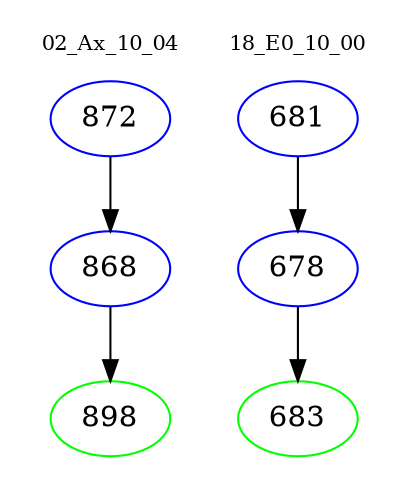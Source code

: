 digraph{
subgraph cluster_0 {
color = white
label = "02_Ax_10_04";
fontsize=10;
T0_872 [label="872", color="blue"]
T0_872 -> T0_868 [color="black"]
T0_868 [label="868", color="blue"]
T0_868 -> T0_898 [color="black"]
T0_898 [label="898", color="green"]
}
subgraph cluster_1 {
color = white
label = "18_E0_10_00";
fontsize=10;
T1_681 [label="681", color="blue"]
T1_681 -> T1_678 [color="black"]
T1_678 [label="678", color="blue"]
T1_678 -> T1_683 [color="black"]
T1_683 [label="683", color="green"]
}
}
